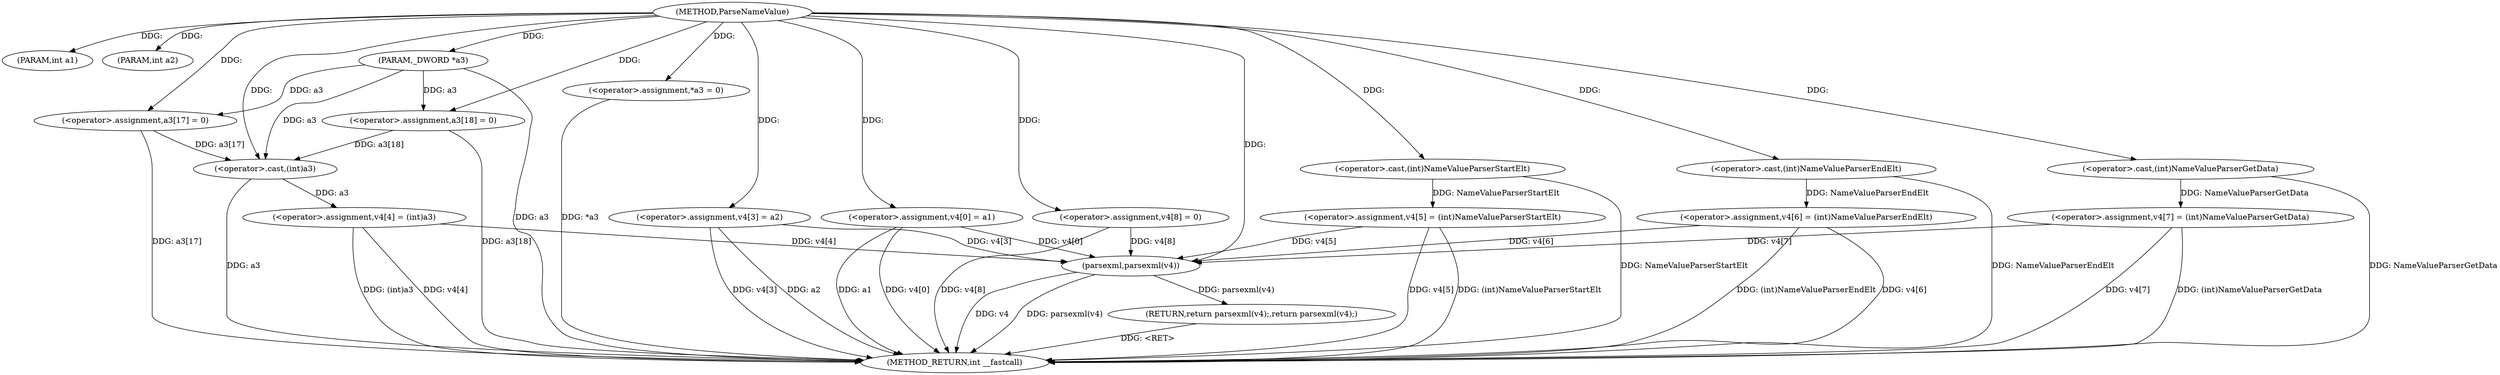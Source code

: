 digraph ParseNameValue {  
"1000102" [label = "(METHOD,ParseNameValue)" ]
"1000168" [label = "(METHOD_RETURN,int __fastcall)" ]
"1000103" [label = "(PARAM,int a1)" ]
"1000104" [label = "(PARAM,int a2)" ]
"1000105" [label = "(PARAM,_DWORD *a3)" ]
"1000108" [label = "(<operator>.assignment,a3[17] = 0)" ]
"1000113" [label = "(<operator>.assignment,a3[18] = 0)" ]
"1000118" [label = "(<operator>.assignment,*a3 = 0)" ]
"1000122" [label = "(<operator>.assignment,v4[3] = a2)" ]
"1000127" [label = "(<operator>.assignment,v4[0] = a1)" ]
"1000132" [label = "(<operator>.assignment,v4[4] = (int)a3)" ]
"1000136" [label = "(<operator>.cast,(int)a3)" ]
"1000139" [label = "(<operator>.assignment,v4[5] = (int)NameValueParserStartElt)" ]
"1000143" [label = "(<operator>.cast,(int)NameValueParserStartElt)" ]
"1000146" [label = "(<operator>.assignment,v4[6] = (int)NameValueParserEndElt)" ]
"1000150" [label = "(<operator>.cast,(int)NameValueParserEndElt)" ]
"1000153" [label = "(<operator>.assignment,v4[7] = (int)NameValueParserGetData)" ]
"1000157" [label = "(<operator>.cast,(int)NameValueParserGetData)" ]
"1000160" [label = "(<operator>.assignment,v4[8] = 0)" ]
"1000165" [label = "(RETURN,return parsexml(v4);,return parsexml(v4);)" ]
"1000166" [label = "(parsexml,parsexml(v4))" ]
  "1000165" -> "1000168"  [ label = "DDG: <RET>"] 
  "1000166" -> "1000168"  [ label = "DDG: v4"] 
  "1000153" -> "1000168"  [ label = "DDG: (int)NameValueParserGetData"] 
  "1000150" -> "1000168"  [ label = "DDG: NameValueParserEndElt"] 
  "1000118" -> "1000168"  [ label = "DDG: *a3"] 
  "1000146" -> "1000168"  [ label = "DDG: (int)NameValueParserEndElt"] 
  "1000146" -> "1000168"  [ label = "DDG: v4[6]"] 
  "1000136" -> "1000168"  [ label = "DDG: a3"] 
  "1000157" -> "1000168"  [ label = "DDG: NameValueParserGetData"] 
  "1000127" -> "1000168"  [ label = "DDG: a1"] 
  "1000122" -> "1000168"  [ label = "DDG: a2"] 
  "1000113" -> "1000168"  [ label = "DDG: a3[18]"] 
  "1000132" -> "1000168"  [ label = "DDG: (int)a3"] 
  "1000160" -> "1000168"  [ label = "DDG: v4[8]"] 
  "1000139" -> "1000168"  [ label = "DDG: (int)NameValueParserStartElt"] 
  "1000127" -> "1000168"  [ label = "DDG: v4[0]"] 
  "1000108" -> "1000168"  [ label = "DDG: a3[17]"] 
  "1000166" -> "1000168"  [ label = "DDG: parsexml(v4)"] 
  "1000105" -> "1000168"  [ label = "DDG: a3"] 
  "1000132" -> "1000168"  [ label = "DDG: v4[4]"] 
  "1000139" -> "1000168"  [ label = "DDG: v4[5]"] 
  "1000143" -> "1000168"  [ label = "DDG: NameValueParserStartElt"] 
  "1000153" -> "1000168"  [ label = "DDG: v4[7]"] 
  "1000122" -> "1000168"  [ label = "DDG: v4[3]"] 
  "1000102" -> "1000103"  [ label = "DDG: "] 
  "1000102" -> "1000104"  [ label = "DDG: "] 
  "1000102" -> "1000105"  [ label = "DDG: "] 
  "1000102" -> "1000108"  [ label = "DDG: "] 
  "1000105" -> "1000108"  [ label = "DDG: a3"] 
  "1000102" -> "1000113"  [ label = "DDG: "] 
  "1000105" -> "1000113"  [ label = "DDG: a3"] 
  "1000102" -> "1000118"  [ label = "DDG: "] 
  "1000102" -> "1000122"  [ label = "DDG: "] 
  "1000102" -> "1000127"  [ label = "DDG: "] 
  "1000136" -> "1000132"  [ label = "DDG: a3"] 
  "1000108" -> "1000136"  [ label = "DDG: a3[17]"] 
  "1000113" -> "1000136"  [ label = "DDG: a3[18]"] 
  "1000105" -> "1000136"  [ label = "DDG: a3"] 
  "1000102" -> "1000136"  [ label = "DDG: "] 
  "1000143" -> "1000139"  [ label = "DDG: NameValueParserStartElt"] 
  "1000102" -> "1000143"  [ label = "DDG: "] 
  "1000150" -> "1000146"  [ label = "DDG: NameValueParserEndElt"] 
  "1000102" -> "1000150"  [ label = "DDG: "] 
  "1000157" -> "1000153"  [ label = "DDG: NameValueParserGetData"] 
  "1000102" -> "1000157"  [ label = "DDG: "] 
  "1000102" -> "1000160"  [ label = "DDG: "] 
  "1000166" -> "1000165"  [ label = "DDG: parsexml(v4)"] 
  "1000160" -> "1000166"  [ label = "DDG: v4[8]"] 
  "1000127" -> "1000166"  [ label = "DDG: v4[0]"] 
  "1000132" -> "1000166"  [ label = "DDG: v4[4]"] 
  "1000146" -> "1000166"  [ label = "DDG: v4[6]"] 
  "1000139" -> "1000166"  [ label = "DDG: v4[5]"] 
  "1000153" -> "1000166"  [ label = "DDG: v4[7]"] 
  "1000122" -> "1000166"  [ label = "DDG: v4[3]"] 
  "1000102" -> "1000166"  [ label = "DDG: "] 
}
